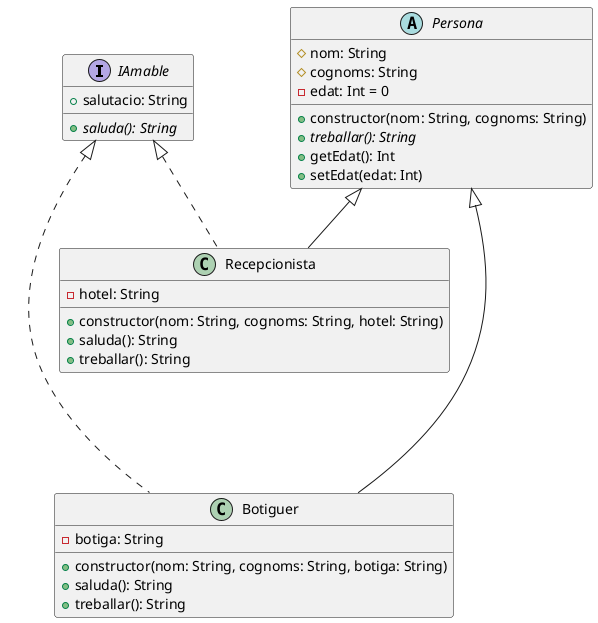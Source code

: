 @startuml
'https://plantuml.com/class-diagram

interface IAmable{
    + salutacio: String
    + {abstract} saluda(): String
}

abstract class Persona{
    # nom: String
    # cognoms: String
    - edat: Int = 0

    + constructor(nom: String, cognoms: String)
    + {abstract} treballar(): String
    + getEdat(): Int
    + setEdat(edat: Int)
}

class Botiguer{
    - botiga: String

    + constructor(nom: String, cognoms: String, botiga: String)
    + saluda(): String
    + treballar(): String
}

class Recepcionista{
    - hotel: String

    + constructor(nom: String, cognoms: String, hotel: String)
    + saluda(): String
    + treballar(): String
}

Persona <|-- Recepcionista
Persona <|---- Botiguer

IAmable <|.. Recepcionista
IAmable <|.right.. Botiguer

@enduml